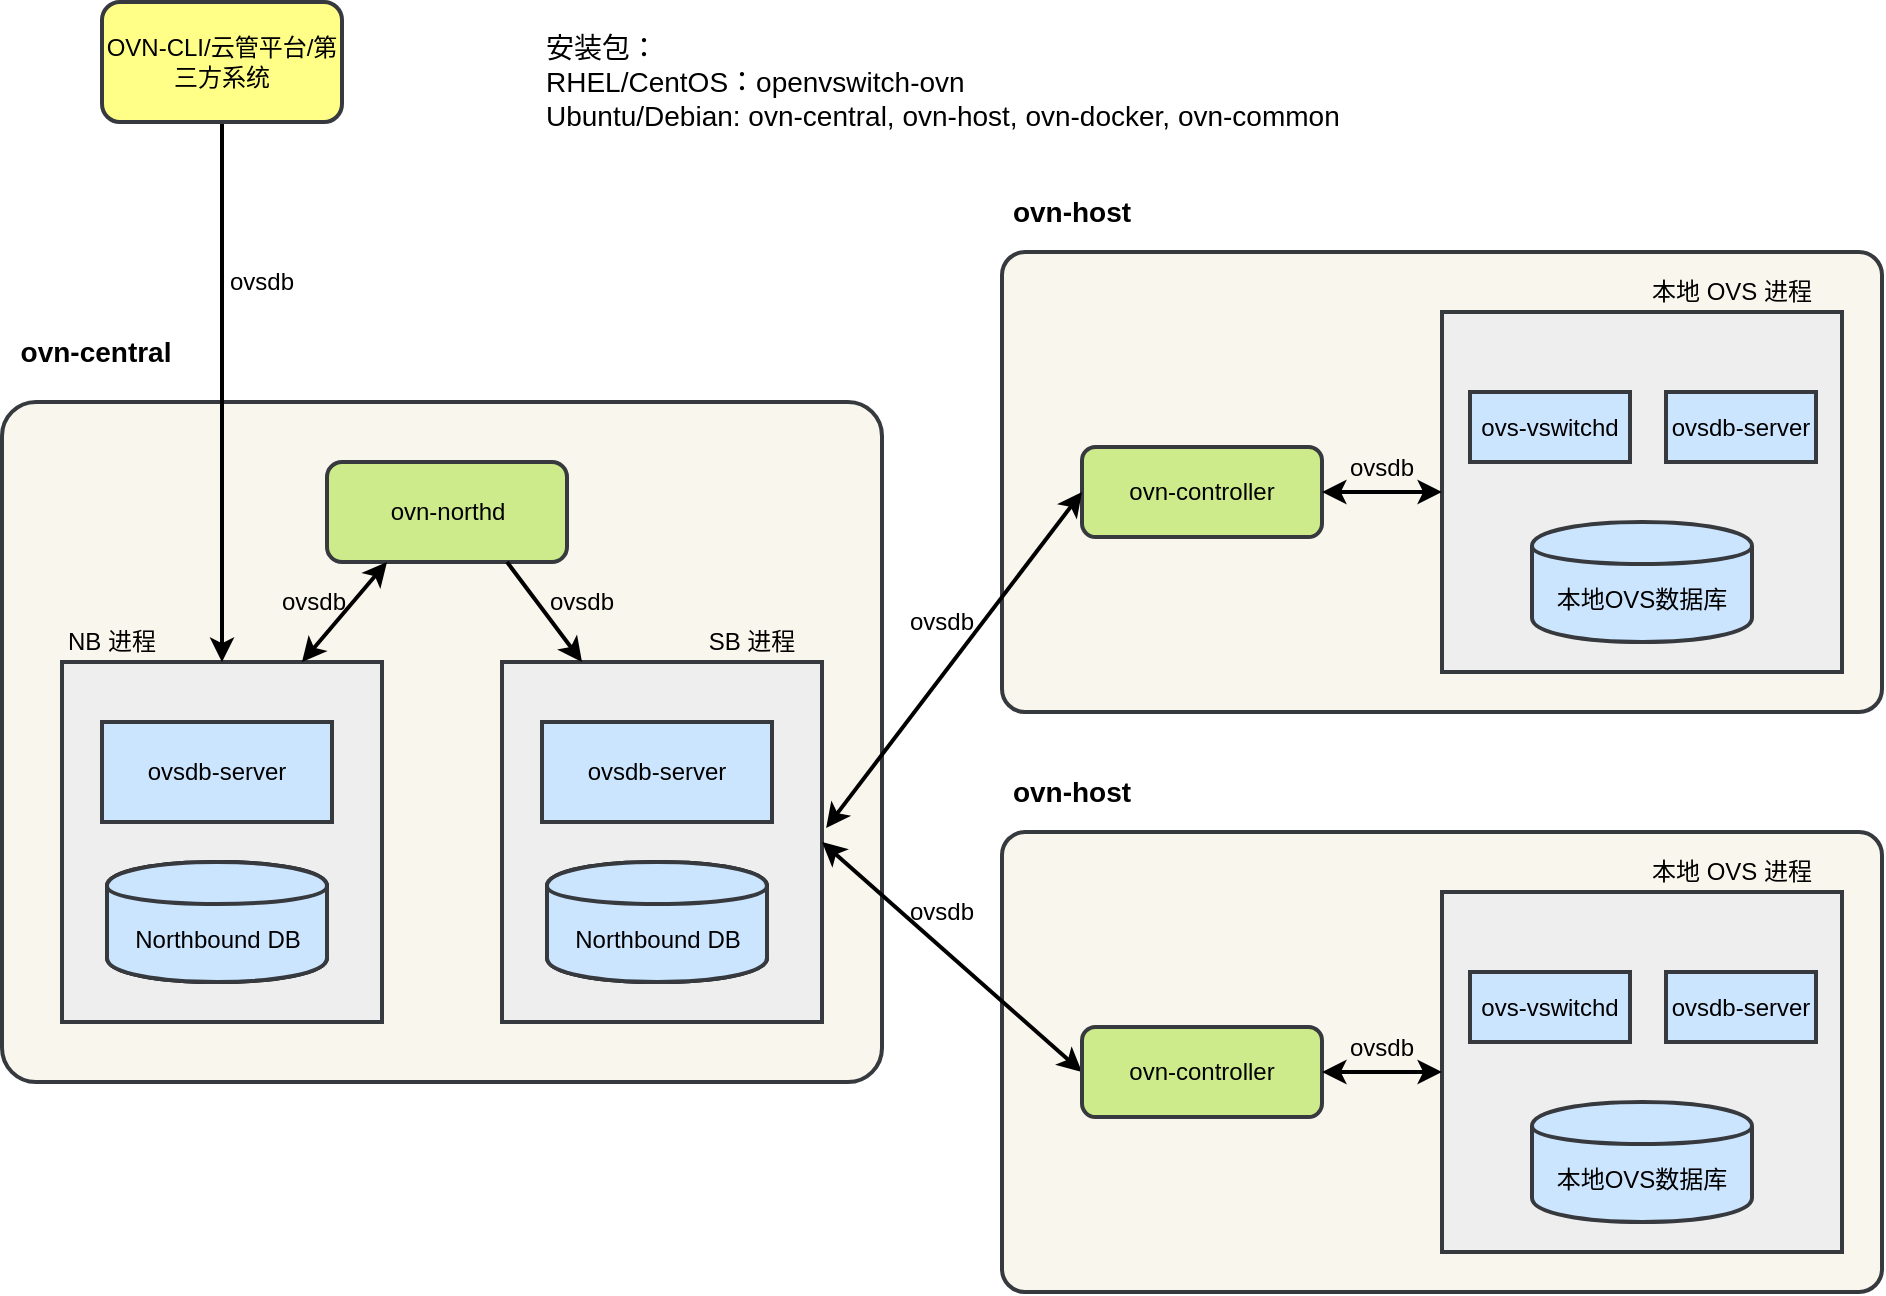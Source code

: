 <mxfile version="12.8.1" type="github">
  <diagram id="UbnmEzKU4DW8Wje90Gz_" name="Page-1">
    <mxGraphModel dx="1422" dy="1931" grid="1" gridSize="10" guides="1" tooltips="1" connect="1" arrows="1" fold="1" page="1" pageScale="1" pageWidth="827" pageHeight="1169" math="0" shadow="0">
      <root>
        <mxCell id="0" />
        <mxCell id="1" parent="0" />
        <mxCell id="Mz17t4GqtwZhGM6FCN8D-23" value="" style="rounded=1;whiteSpace=wrap;html=1;arcSize=5;fillColor=#f9f7ed;strokeColor=#36393d;strokeWidth=2;" parent="1" vertex="1">
          <mxGeometry x="50" y="160" width="440" height="340" as="geometry" />
        </mxCell>
        <mxCell id="Mz17t4GqtwZhGM6FCN8D-24" value="" style="rounded=0;whiteSpace=wrap;html=1;fillColor=#eeeeee;strokeColor=#36393d;strokeWidth=2;" parent="1" vertex="1">
          <mxGeometry x="80" y="290" width="160" height="180" as="geometry" />
        </mxCell>
        <mxCell id="Mz17t4GqtwZhGM6FCN8D-25" value="ovsdb-server" style="rounded=0;whiteSpace=wrap;html=1;fillColor=#cce5ff;strokeColor=#36393d;strokeWidth=2;" parent="1" vertex="1">
          <mxGeometry x="100" y="320" width="115" height="50" as="geometry" />
        </mxCell>
        <mxCell id="Mz17t4GqtwZhGM6FCN8D-26" value="Northbound DB" style="shape=cylinder;whiteSpace=wrap;html=1;boundedLbl=1;backgroundOutline=1;strokeWidth=2;" parent="1" vertex="1">
          <mxGeometry x="102.5" y="390" width="110" height="60" as="geometry" />
        </mxCell>
        <mxCell id="Mz17t4GqtwZhGM6FCN8D-27" value="Northbound DB" style="shape=cylinder;whiteSpace=wrap;html=1;boundedLbl=1;backgroundOutline=1;fillColor=#cce5ff;strokeColor=#36393d;strokeWidth=2;" parent="1" vertex="1">
          <mxGeometry x="102.5" y="390" width="110" height="60" as="geometry" />
        </mxCell>
        <mxCell id="Mz17t4GqtwZhGM6FCN8D-28" value="" style="rounded=0;whiteSpace=wrap;html=1;fillColor=#eeeeee;strokeColor=#36393d;strokeWidth=2;" parent="1" vertex="1">
          <mxGeometry x="300" y="290" width="160" height="180" as="geometry" />
        </mxCell>
        <mxCell id="Mz17t4GqtwZhGM6FCN8D-29" value="ovsdb-server" style="rounded=0;whiteSpace=wrap;html=1;fillColor=#cce5ff;strokeColor=#36393d;strokeWidth=2;" parent="1" vertex="1">
          <mxGeometry x="320" y="320" width="115" height="50" as="geometry" />
        </mxCell>
        <mxCell id="Mz17t4GqtwZhGM6FCN8D-30" value="Northbound DB" style="shape=cylinder;whiteSpace=wrap;html=1;boundedLbl=1;backgroundOutline=1;strokeWidth=2;" parent="1" vertex="1">
          <mxGeometry x="322.5" y="390" width="110" height="60" as="geometry" />
        </mxCell>
        <mxCell id="Mz17t4GqtwZhGM6FCN8D-31" value="Northbound DB" style="shape=cylinder;whiteSpace=wrap;html=1;boundedLbl=1;backgroundOutline=1;fillColor=#cce5ff;strokeColor=#36393d;strokeWidth=2;" parent="1" vertex="1">
          <mxGeometry x="322.5" y="390" width="110" height="60" as="geometry" />
        </mxCell>
        <mxCell id="Mz17t4GqtwZhGM6FCN8D-32" value="ovn-northd" style="rounded=1;whiteSpace=wrap;html=1;fillColor=#cdeb8b;strokeColor=#36393d;strokeWidth=2;" parent="1" vertex="1">
          <mxGeometry x="212.5" y="190" width="120" height="50" as="geometry" />
        </mxCell>
        <mxCell id="Mz17t4GqtwZhGM6FCN8D-33" value="" style="endArrow=classic;startArrow=classic;html=1;exitX=0.75;exitY=0;exitDx=0;exitDy=0;entryX=0.25;entryY=1;entryDx=0;entryDy=0;strokeWidth=2;" parent="1" source="Mz17t4GqtwZhGM6FCN8D-24" target="Mz17t4GqtwZhGM6FCN8D-32" edge="1">
          <mxGeometry width="50" height="50" relative="1" as="geometry">
            <mxPoint x="212.5" y="290" as="sourcePoint" />
            <mxPoint x="262.5" y="240" as="targetPoint" />
          </mxGeometry>
        </mxCell>
        <mxCell id="Mz17t4GqtwZhGM6FCN8D-35" value="NB 进程" style="text;html=1;strokeColor=none;fillColor=none;align=center;verticalAlign=middle;whiteSpace=wrap;rounded=0;strokeWidth=2;" parent="1" vertex="1">
          <mxGeometry x="80" y="270" width="50" height="20" as="geometry" />
        </mxCell>
        <mxCell id="Mz17t4GqtwZhGM6FCN8D-36" value="SB 进程" style="text;html=1;strokeColor=none;fillColor=none;align=center;verticalAlign=middle;whiteSpace=wrap;rounded=0;strokeWidth=2;" parent="1" vertex="1">
          <mxGeometry x="400" y="270" width="50" height="20" as="geometry" />
        </mxCell>
        <mxCell id="Mz17t4GqtwZhGM6FCN8D-38" value="ovsdb" style="text;html=1;strokeColor=none;fillColor=none;align=center;verticalAlign=middle;whiteSpace=wrap;rounded=0;strokeWidth=2;" parent="1" vertex="1">
          <mxGeometry x="186" y="250" width="40" height="20" as="geometry" />
        </mxCell>
        <mxCell id="Mz17t4GqtwZhGM6FCN8D-39" value="ovsdb" style="text;html=1;strokeColor=none;fillColor=none;align=center;verticalAlign=middle;whiteSpace=wrap;rounded=0;strokeWidth=2;" parent="1" vertex="1">
          <mxGeometry x="320" y="250" width="40" height="20" as="geometry" />
        </mxCell>
        <mxCell id="Mz17t4GqtwZhGM6FCN8D-40" value="" style="endArrow=classic;html=1;exitX=0.75;exitY=1;exitDx=0;exitDy=0;entryX=0.25;entryY=0;entryDx=0;entryDy=0;strokeWidth=2;" parent="1" source="Mz17t4GqtwZhGM6FCN8D-32" target="Mz17t4GqtwZhGM6FCN8D-28" edge="1">
          <mxGeometry width="50" height="50" relative="1" as="geometry">
            <mxPoint x="100" y="260" as="sourcePoint" />
            <mxPoint x="150" y="210" as="targetPoint" />
          </mxGeometry>
        </mxCell>
        <mxCell id="Mz17t4GqtwZhGM6FCN8D-41" value="" style="rounded=1;whiteSpace=wrap;html=1;arcSize=5;fillColor=#f9f7ed;strokeColor=#36393d;strokeWidth=2;" parent="1" vertex="1">
          <mxGeometry x="550" y="85" width="440" height="230" as="geometry" />
        </mxCell>
        <mxCell id="Mz17t4GqtwZhGM6FCN8D-42" value="ovn-controller" style="rounded=1;whiteSpace=wrap;html=1;fillColor=#cdeb8b;strokeColor=#36393d;strokeWidth=2;" parent="1" vertex="1">
          <mxGeometry x="590" y="182.5" width="120" height="45" as="geometry" />
        </mxCell>
        <mxCell id="Mz17t4GqtwZhGM6FCN8D-43" value="" style="rounded=0;whiteSpace=wrap;html=1;fillColor=#eeeeee;strokeColor=#36393d;strokeWidth=2;" parent="1" vertex="1">
          <mxGeometry x="770" y="115" width="200" height="180" as="geometry" />
        </mxCell>
        <mxCell id="Mz17t4GqtwZhGM6FCN8D-44" value="ovsdb-server" style="rounded=0;whiteSpace=wrap;html=1;fillColor=#cce5ff;strokeColor=#36393d;strokeWidth=2;" parent="1" vertex="1">
          <mxGeometry x="882" y="155" width="75" height="35" as="geometry" />
        </mxCell>
        <mxCell id="Mz17t4GqtwZhGM6FCN8D-46" value="本地OVS数据库" style="shape=cylinder;whiteSpace=wrap;html=1;boundedLbl=1;backgroundOutline=1;fillColor=#cce5ff;strokeColor=#36393d;strokeWidth=2;" parent="1" vertex="1">
          <mxGeometry x="815" y="220" width="110" height="60" as="geometry" />
        </mxCell>
        <mxCell id="Mz17t4GqtwZhGM6FCN8D-47" value="本地 OVS 进程" style="text;html=1;strokeColor=none;fillColor=none;align=center;verticalAlign=middle;whiteSpace=wrap;rounded=0;strokeWidth=2;" parent="1" vertex="1">
          <mxGeometry x="870" y="95" width="90" height="20" as="geometry" />
        </mxCell>
        <mxCell id="Mz17t4GqtwZhGM6FCN8D-48" value="&lt;font style=&quot;font-size: 14px&quot;&gt;&lt;b&gt;ovn-host&lt;/b&gt;&lt;/font&gt;" style="text;html=1;strokeColor=none;fillColor=none;align=center;verticalAlign=middle;whiteSpace=wrap;rounded=0;strokeWidth=2;" parent="1" vertex="1">
          <mxGeometry x="550" y="55" width="70" height="20" as="geometry" />
        </mxCell>
        <mxCell id="Mz17t4GqtwZhGM6FCN8D-49" value="" style="endArrow=classic;startArrow=classic;html=1;exitX=1;exitY=0.5;exitDx=0;exitDy=0;entryX=0;entryY=0.5;entryDx=0;entryDy=0;strokeWidth=2;" parent="1" source="Mz17t4GqtwZhGM6FCN8D-42" target="Mz17t4GqtwZhGM6FCN8D-43" edge="1">
          <mxGeometry width="50" height="50" relative="1" as="geometry">
            <mxPoint x="750" y="225" as="sourcePoint" />
            <mxPoint x="800" y="175" as="targetPoint" />
          </mxGeometry>
        </mxCell>
        <mxCell id="Mz17t4GqtwZhGM6FCN8D-50" value="" style="endArrow=classic;startArrow=classic;html=1;entryX=0;entryY=0.5;entryDx=0;entryDy=0;exitX=1.013;exitY=0.461;exitDx=0;exitDy=0;exitPerimeter=0;strokeWidth=2;" parent="1" source="Mz17t4GqtwZhGM6FCN8D-28" target="Mz17t4GqtwZhGM6FCN8D-42" edge="1">
          <mxGeometry width="50" height="50" relative="1" as="geometry">
            <mxPoint x="510" y="310" as="sourcePoint" />
            <mxPoint x="560" y="260" as="targetPoint" />
          </mxGeometry>
        </mxCell>
        <mxCell id="Mz17t4GqtwZhGM6FCN8D-51" value="" style="rounded=1;whiteSpace=wrap;html=1;arcSize=5;fillColor=#f9f7ed;strokeColor=#36393d;strokeWidth=2;" parent="1" vertex="1">
          <mxGeometry x="550" y="375" width="440" height="230" as="geometry" />
        </mxCell>
        <mxCell id="Mz17t4GqtwZhGM6FCN8D-58" value="&lt;b&gt;&lt;font style=&quot;font-size: 14px&quot;&gt;ovn-host&lt;/font&gt;&lt;/b&gt;" style="text;html=1;strokeColor=none;fillColor=none;align=center;verticalAlign=middle;whiteSpace=wrap;rounded=0;strokeWidth=2;" parent="1" vertex="1">
          <mxGeometry x="550" y="345" width="70" height="20" as="geometry" />
        </mxCell>
        <mxCell id="Mz17t4GqtwZhGM6FCN8D-60" value="" style="endArrow=classic;startArrow=classic;html=1;entryX=0;entryY=0.5;entryDx=0;entryDy=0;exitX=1;exitY=0.5;exitDx=0;exitDy=0;strokeWidth=2;" parent="1" source="Mz17t4GqtwZhGM6FCN8D-28" edge="1">
          <mxGeometry width="50" height="50" relative="1" as="geometry">
            <mxPoint x="472.08" y="382.98" as="sourcePoint" />
            <mxPoint x="590" y="495" as="targetPoint" />
          </mxGeometry>
        </mxCell>
        <mxCell id="Mz17t4GqtwZhGM6FCN8D-61" value="&lt;b&gt;&lt;font style=&quot;font-size: 14px&quot;&gt;ovn-central&lt;/font&gt;&lt;/b&gt;" style="text;html=1;strokeColor=none;fillColor=none;align=center;verticalAlign=middle;whiteSpace=wrap;rounded=0;strokeWidth=2;" parent="1" vertex="1">
          <mxGeometry x="52.5" y="125" width="87.5" height="20" as="geometry" />
        </mxCell>
        <mxCell id="Mz17t4GqtwZhGM6FCN8D-64" value="ovsdb" style="text;html=1;strokeColor=none;fillColor=none;align=center;verticalAlign=middle;whiteSpace=wrap;rounded=0;strokeWidth=2;" parent="1" vertex="1">
          <mxGeometry x="720" y="182.5" width="40" height="20" as="geometry" />
        </mxCell>
        <mxCell id="Mz17t4GqtwZhGM6FCN8D-65" value="ovsdb" style="text;html=1;strokeColor=none;fillColor=none;align=center;verticalAlign=middle;whiteSpace=wrap;rounded=0;strokeWidth=2;" parent="1" vertex="1">
          <mxGeometry x="500" y="260" width="40" height="20" as="geometry" />
        </mxCell>
        <mxCell id="Mz17t4GqtwZhGM6FCN8D-66" value="ovsdb" style="text;html=1;strokeColor=none;fillColor=none;align=center;verticalAlign=middle;whiteSpace=wrap;rounded=0;strokeWidth=2;" parent="1" vertex="1">
          <mxGeometry x="500" y="405" width="40" height="20" as="geometry" />
        </mxCell>
        <mxCell id="Mz17t4GqtwZhGM6FCN8D-68" style="edgeStyle=orthogonalEdgeStyle;rounded=0;orthogonalLoop=1;jettySize=auto;html=1;entryX=0.5;entryY=0;entryDx=0;entryDy=0;strokeWidth=2;" parent="1" source="Mz17t4GqtwZhGM6FCN8D-67" target="Mz17t4GqtwZhGM6FCN8D-24" edge="1">
          <mxGeometry relative="1" as="geometry" />
        </mxCell>
        <mxCell id="Mz17t4GqtwZhGM6FCN8D-67" value="OVN-CLI/云管平台/第三方系统" style="rounded=1;whiteSpace=wrap;html=1;fillColor=#ffff88;strokeColor=#36393d;strokeWidth=2;" parent="1" vertex="1">
          <mxGeometry x="100" y="-40" width="120" height="60" as="geometry" />
        </mxCell>
        <mxCell id="Mz17t4GqtwZhGM6FCN8D-69" value="ovsdb" style="text;html=1;strokeColor=none;fillColor=none;align=center;verticalAlign=middle;whiteSpace=wrap;rounded=0;strokeWidth=2;" parent="1" vertex="1">
          <mxGeometry x="160" y="90" width="40" height="20" as="geometry" />
        </mxCell>
        <mxCell id="j0-yWrpZcLK2SSLNnE_6-1" value="&lt;font style=&quot;font-size: 14px&quot;&gt;安装包：&lt;br&gt;RHEL/CentOS：openvswitch-ovn&lt;br&gt;Ubuntu/Debian: ovn-central, ovn-host, ovn-docker, ovn-common&lt;/font&gt;" style="text;html=1;strokeColor=none;fillColor=none;align=left;verticalAlign=middle;whiteSpace=wrap;rounded=0;" vertex="1" parent="1">
          <mxGeometry x="320" y="-10" width="400" height="20" as="geometry" />
        </mxCell>
        <mxCell id="j0-yWrpZcLK2SSLNnE_6-5" value="ovs-vswitchd" style="rounded=0;whiteSpace=wrap;html=1;fillColor=#cce5ff;strokeColor=#36393d;strokeWidth=2;" vertex="1" parent="1">
          <mxGeometry x="784" y="155" width="80" height="35" as="geometry" />
        </mxCell>
        <mxCell id="j0-yWrpZcLK2SSLNnE_6-8" value="ovn-controller" style="rounded=1;whiteSpace=wrap;html=1;fillColor=#cdeb8b;strokeColor=#36393d;strokeWidth=2;" vertex="1" parent="1">
          <mxGeometry x="590" y="472.5" width="120" height="45" as="geometry" />
        </mxCell>
        <mxCell id="j0-yWrpZcLK2SSLNnE_6-9" value="" style="rounded=0;whiteSpace=wrap;html=1;fillColor=#eeeeee;strokeColor=#36393d;strokeWidth=2;" vertex="1" parent="1">
          <mxGeometry x="770" y="405" width="200" height="180" as="geometry" />
        </mxCell>
        <mxCell id="j0-yWrpZcLK2SSLNnE_6-10" value="ovsdb-server" style="rounded=0;whiteSpace=wrap;html=1;fillColor=#cce5ff;strokeColor=#36393d;strokeWidth=2;" vertex="1" parent="1">
          <mxGeometry x="882" y="445" width="75" height="35" as="geometry" />
        </mxCell>
        <mxCell id="j0-yWrpZcLK2SSLNnE_6-11" value="本地OVS数据库" style="shape=cylinder;whiteSpace=wrap;html=1;boundedLbl=1;backgroundOutline=1;fillColor=#cce5ff;strokeColor=#36393d;strokeWidth=2;" vertex="1" parent="1">
          <mxGeometry x="815" y="510" width="110" height="60" as="geometry" />
        </mxCell>
        <mxCell id="j0-yWrpZcLK2SSLNnE_6-12" value="本地 OVS 进程" style="text;html=1;strokeColor=none;fillColor=none;align=center;verticalAlign=middle;whiteSpace=wrap;rounded=0;strokeWidth=2;" vertex="1" parent="1">
          <mxGeometry x="870" y="385" width="90" height="20" as="geometry" />
        </mxCell>
        <mxCell id="j0-yWrpZcLK2SSLNnE_6-13" value="" style="endArrow=classic;startArrow=classic;html=1;exitX=1;exitY=0.5;exitDx=0;exitDy=0;entryX=0;entryY=0.5;entryDx=0;entryDy=0;strokeWidth=2;" edge="1" parent="1" source="j0-yWrpZcLK2SSLNnE_6-8" target="j0-yWrpZcLK2SSLNnE_6-9">
          <mxGeometry width="50" height="50" relative="1" as="geometry">
            <mxPoint x="750" y="515" as="sourcePoint" />
            <mxPoint x="800" y="465" as="targetPoint" />
          </mxGeometry>
        </mxCell>
        <mxCell id="j0-yWrpZcLK2SSLNnE_6-14" value="ovsdb" style="text;html=1;strokeColor=none;fillColor=none;align=center;verticalAlign=middle;whiteSpace=wrap;rounded=0;strokeWidth=2;" vertex="1" parent="1">
          <mxGeometry x="720" y="472.5" width="40" height="20" as="geometry" />
        </mxCell>
        <mxCell id="j0-yWrpZcLK2SSLNnE_6-15" value="ovs-vswitchd" style="rounded=0;whiteSpace=wrap;html=1;fillColor=#cce5ff;strokeColor=#36393d;strokeWidth=2;" vertex="1" parent="1">
          <mxGeometry x="784" y="445" width="80" height="35" as="geometry" />
        </mxCell>
      </root>
    </mxGraphModel>
  </diagram>
</mxfile>
